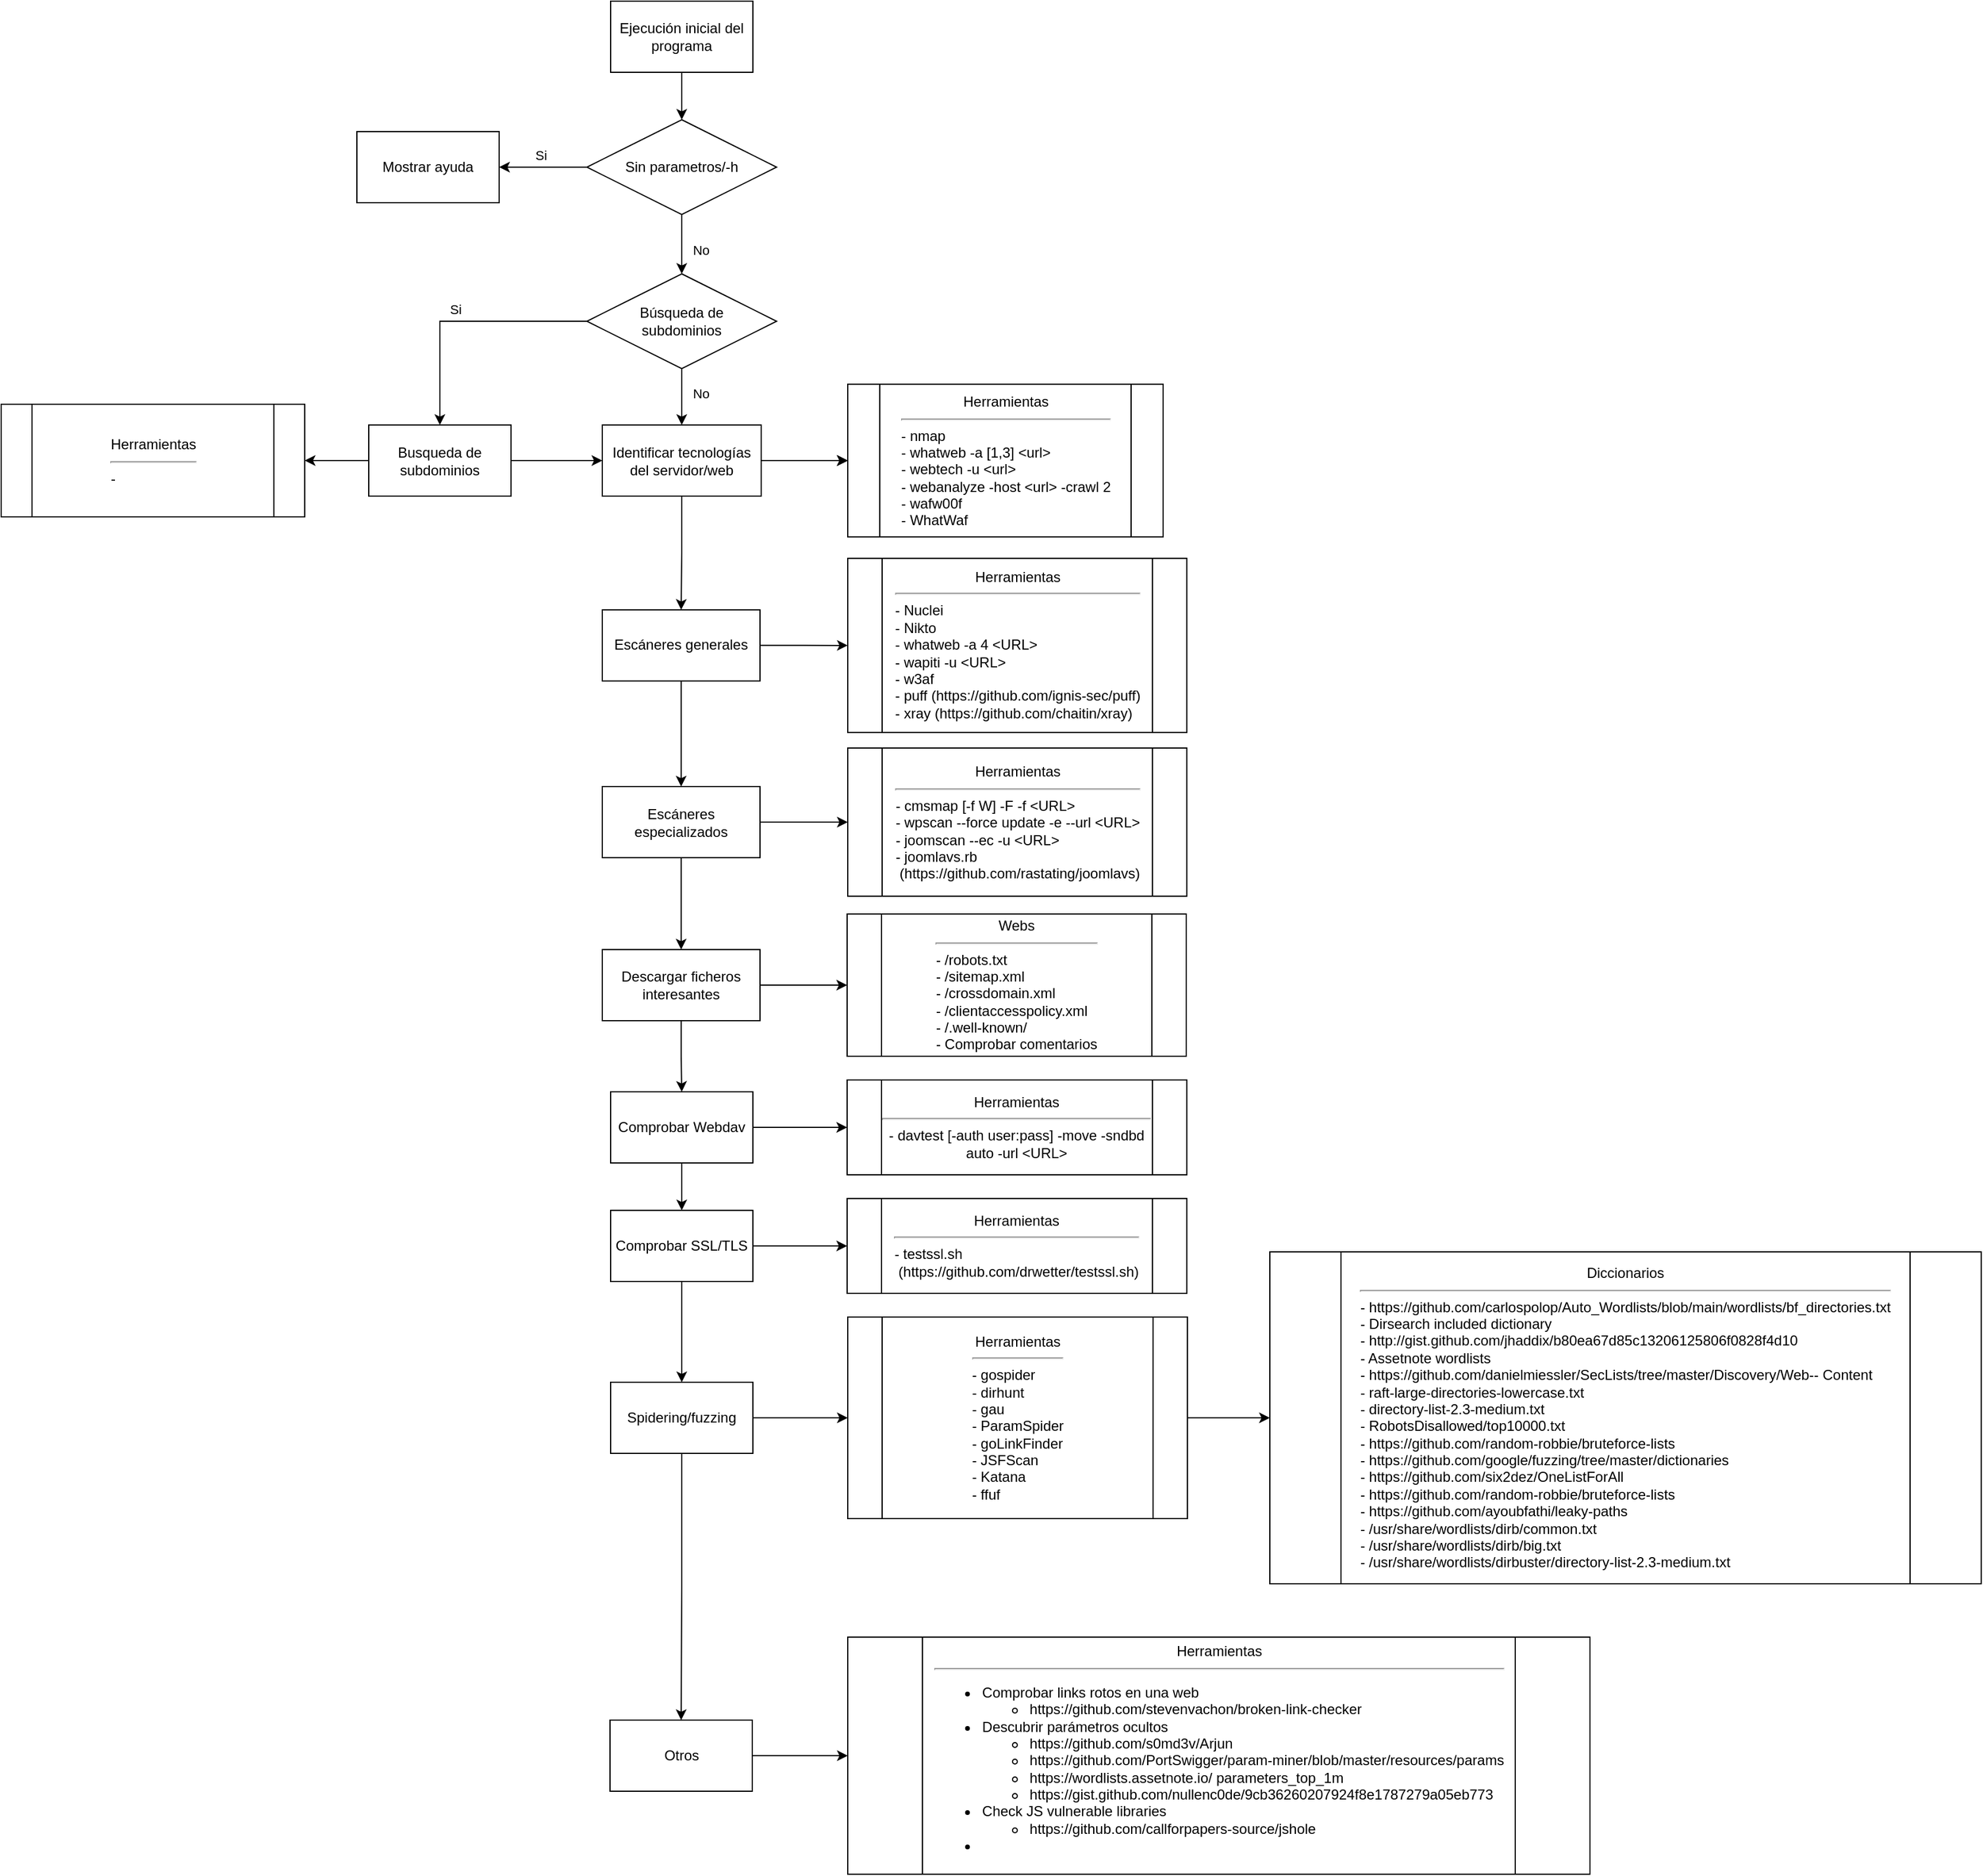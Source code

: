 <mxfile version="24.3.0" type="github">
  <diagram id="C5RBs43oDa-KdzZeNtuy" name="Page-1">
    <mxGraphModel dx="1147" dy="597" grid="1" gridSize="10" guides="1" tooltips="1" connect="1" arrows="1" fold="1" page="1" pageScale="1" pageWidth="827" pageHeight="1169" math="0" shadow="0">
      <root>
        <mxCell id="WIyWlLk6GJQsqaUBKTNV-0" />
        <mxCell id="WIyWlLk6GJQsqaUBKTNV-1" parent="WIyWlLk6GJQsqaUBKTNV-0" />
        <mxCell id="J5_poEPGG0RTB-6arFWy-14" value="Si" style="edgeStyle=orthogonalEdgeStyle;rounded=0;orthogonalLoop=1;jettySize=auto;html=1;" edge="1" parent="WIyWlLk6GJQsqaUBKTNV-1" source="J5_poEPGG0RTB-6arFWy-7" target="J5_poEPGG0RTB-6arFWy-13">
          <mxGeometry x="0.062" y="-10" relative="1" as="geometry">
            <mxPoint as="offset" />
          </mxGeometry>
        </mxCell>
        <mxCell id="J5_poEPGG0RTB-6arFWy-37" value="" style="edgeStyle=orthogonalEdgeStyle;rounded=0;orthogonalLoop=1;jettySize=auto;html=1;" edge="1" parent="WIyWlLk6GJQsqaUBKTNV-1" source="J5_poEPGG0RTB-6arFWy-7" target="J5_poEPGG0RTB-6arFWy-36">
          <mxGeometry relative="1" as="geometry" />
        </mxCell>
        <mxCell id="J5_poEPGG0RTB-6arFWy-7" value="Sin parametros/-h" style="rhombus;whiteSpace=wrap;html=1;" vertex="1" parent="WIyWlLk6GJQsqaUBKTNV-1">
          <mxGeometry x="494" y="100" width="160" height="80" as="geometry" />
        </mxCell>
        <mxCell id="J5_poEPGG0RTB-6arFWy-12" value="" style="edgeStyle=orthogonalEdgeStyle;rounded=0;orthogonalLoop=1;jettySize=auto;html=1;" edge="1" parent="WIyWlLk6GJQsqaUBKTNV-1" source="J5_poEPGG0RTB-6arFWy-11" target="J5_poEPGG0RTB-6arFWy-7">
          <mxGeometry relative="1" as="geometry" />
        </mxCell>
        <mxCell id="J5_poEPGG0RTB-6arFWy-11" value="Ejecución inicial del programa" style="rounded=0;whiteSpace=wrap;html=1;" vertex="1" parent="WIyWlLk6GJQsqaUBKTNV-1">
          <mxGeometry x="514" width="120" height="60" as="geometry" />
        </mxCell>
        <mxCell id="J5_poEPGG0RTB-6arFWy-13" value="Mostrar ayuda" style="whiteSpace=wrap;html=1;" vertex="1" parent="WIyWlLk6GJQsqaUBKTNV-1">
          <mxGeometry x="300" y="110" width="120" height="60" as="geometry" />
        </mxCell>
        <mxCell id="J5_poEPGG0RTB-6arFWy-22" value="" style="edgeStyle=orthogonalEdgeStyle;rounded=0;orthogonalLoop=1;jettySize=auto;html=1;" edge="1" parent="WIyWlLk6GJQsqaUBKTNV-1" source="J5_poEPGG0RTB-6arFWy-15" target="J5_poEPGG0RTB-6arFWy-21">
          <mxGeometry relative="1" as="geometry" />
        </mxCell>
        <mxCell id="J5_poEPGG0RTB-6arFWy-24" value="" style="edgeStyle=orthogonalEdgeStyle;rounded=0;orthogonalLoop=1;jettySize=auto;html=1;" edge="1" parent="WIyWlLk6GJQsqaUBKTNV-1" source="J5_poEPGG0RTB-6arFWy-15" target="J5_poEPGG0RTB-6arFWy-21">
          <mxGeometry relative="1" as="geometry" />
        </mxCell>
        <mxCell id="J5_poEPGG0RTB-6arFWy-25" value="" style="edgeStyle=orthogonalEdgeStyle;rounded=0;orthogonalLoop=1;jettySize=auto;html=1;" edge="1" parent="WIyWlLk6GJQsqaUBKTNV-1" source="J5_poEPGG0RTB-6arFWy-15" target="J5_poEPGG0RTB-6arFWy-21">
          <mxGeometry relative="1" as="geometry" />
        </mxCell>
        <mxCell id="J5_poEPGG0RTB-6arFWy-27" value="" style="edgeStyle=orthogonalEdgeStyle;rounded=0;orthogonalLoop=1;jettySize=auto;html=1;" edge="1" parent="WIyWlLk6GJQsqaUBKTNV-1" source="J5_poEPGG0RTB-6arFWy-15" target="J5_poEPGG0RTB-6arFWy-26">
          <mxGeometry relative="1" as="geometry" />
        </mxCell>
        <mxCell id="J5_poEPGG0RTB-6arFWy-15" value="Identificar tecnologías del servidor/web" style="whiteSpace=wrap;html=1;" vertex="1" parent="WIyWlLk6GJQsqaUBKTNV-1">
          <mxGeometry x="507" y="357.5" width="134" height="60" as="geometry" />
        </mxCell>
        <mxCell id="J5_poEPGG0RTB-6arFWy-21" value="Herramientas&lt;div&gt;&lt;hr&gt;&lt;/div&gt;&lt;div style=&quot;text-align: left;&quot;&gt;- nmap&lt;/div&gt;&lt;div style=&quot;text-align: left;&quot;&gt;- whatweb -a [1,3] &amp;lt;url&amp;gt;&lt;/div&gt;&lt;div style=&quot;text-align: left;&quot;&gt;- webtech -u &amp;lt;url&amp;gt;&lt;/div&gt;&lt;div&gt;&lt;div style=&quot;text-align: left;&quot;&gt;&lt;span style=&quot;background-color: initial;&quot;&gt;- webanalyze -host &amp;lt;url&amp;gt; -crawl 2&lt;/span&gt;&lt;/div&gt;&lt;/div&gt;&lt;div style=&quot;text-align: left;&quot;&gt;&lt;span style=&quot;background-color: initial;&quot;&gt;- wafw00f&lt;/span&gt;&lt;/div&gt;&lt;div style=&quot;text-align: left;&quot;&gt;&lt;span style=&quot;background-color: initial;&quot;&gt;- WhatWaf&lt;/span&gt;&lt;/div&gt;" style="shape=process;whiteSpace=wrap;html=1;backgroundOutline=1;" vertex="1" parent="WIyWlLk6GJQsqaUBKTNV-1">
          <mxGeometry x="714" y="323.13" width="266" height="128.75" as="geometry" />
        </mxCell>
        <mxCell id="J5_poEPGG0RTB-6arFWy-33" value="" style="edgeStyle=orthogonalEdgeStyle;rounded=0;orthogonalLoop=1;jettySize=auto;html=1;" edge="1" parent="WIyWlLk6GJQsqaUBKTNV-1" source="J5_poEPGG0RTB-6arFWy-26" target="J5_poEPGG0RTB-6arFWy-32">
          <mxGeometry relative="1" as="geometry" />
        </mxCell>
        <mxCell id="J5_poEPGG0RTB-6arFWy-52" value="" style="edgeStyle=orthogonalEdgeStyle;rounded=0;orthogonalLoop=1;jettySize=auto;html=1;" edge="1" parent="WIyWlLk6GJQsqaUBKTNV-1" source="J5_poEPGG0RTB-6arFWy-26" target="J5_poEPGG0RTB-6arFWy-30">
          <mxGeometry relative="1" as="geometry" />
        </mxCell>
        <mxCell id="J5_poEPGG0RTB-6arFWy-26" value="Escáneres generales" style="whiteSpace=wrap;html=1;" vertex="1" parent="WIyWlLk6GJQsqaUBKTNV-1">
          <mxGeometry x="507" y="513.43" width="133" height="60" as="geometry" />
        </mxCell>
        <mxCell id="J5_poEPGG0RTB-6arFWy-30" value="Herramientas&lt;div&gt;&lt;hr&gt;&lt;/div&gt;&lt;div style=&quot;text-align: left; line-height: 120%;&quot;&gt;&lt;font style=&quot;font-size: 12px;&quot;&gt;- Nuclei&lt;/font&gt;&lt;/div&gt;&lt;div style=&quot;text-align: left; line-height: 120%;&quot;&gt;&lt;font style=&quot;font-size: 12px;&quot;&gt;- Nikto&lt;/font&gt;&lt;/div&gt;&lt;div style=&quot;text-align: left; line-height: 120%;&quot;&gt;&lt;font style=&quot;font-size: 12px;&quot;&gt;- whatweb -a 4&amp;nbsp;&lt;span style=&quot;background-color: initial;&quot;&gt;&amp;lt;URL&amp;gt;&lt;/span&gt;&lt;/font&gt;&lt;/div&gt;&lt;div style=&quot;text-align: left; line-height: 120%;&quot;&gt;&lt;font style=&quot;font-size: 12px;&quot;&gt;- wapiti -u&amp;nbsp;&lt;span style=&quot;background-color: initial;&quot;&gt;&amp;lt;URL&amp;gt;&lt;/span&gt;&lt;/font&gt;&lt;/div&gt;&lt;div style=&quot;text-align: left; line-height: 120%;&quot;&gt;&lt;font style=&quot;font-size: 12px;&quot;&gt;- w3af&amp;nbsp;&lt;/font&gt;&lt;/div&gt;&lt;div style=&quot;line-height: 120%;&quot;&gt;&lt;div style=&quot;text-align: left; line-height: 120%;&quot;&gt;&lt;span style=&quot;background-color: initial;&quot;&gt;&lt;font style=&quot;font-size: 12px;&quot;&gt;- puff (https://github.com/ignis-sec/puff)&lt;/font&gt;&lt;/span&gt;&lt;/div&gt;&lt;div style=&quot;text-align: left; line-height: 120%;&quot;&gt;&lt;span style=&quot;background-color: initial;&quot;&gt;&lt;font style=&quot;font-size: 12px;&quot;&gt;- xray (https://github.com/chaitin/xray)&lt;/font&gt;&lt;/span&gt;&lt;/div&gt;&lt;/div&gt;" style="shape=process;whiteSpace=wrap;html=1;backgroundOutline=1;" vertex="1" parent="WIyWlLk6GJQsqaUBKTNV-1">
          <mxGeometry x="714" y="470" width="286" height="146.87" as="geometry" />
        </mxCell>
        <mxCell id="J5_poEPGG0RTB-6arFWy-35" value="" style="edgeStyle=orthogonalEdgeStyle;rounded=0;orthogonalLoop=1;jettySize=auto;html=1;" edge="1" parent="WIyWlLk6GJQsqaUBKTNV-1" source="J5_poEPGG0RTB-6arFWy-32" target="J5_poEPGG0RTB-6arFWy-34">
          <mxGeometry relative="1" as="geometry" />
        </mxCell>
        <mxCell id="J5_poEPGG0RTB-6arFWy-42" value="" style="edgeStyle=orthogonalEdgeStyle;rounded=0;orthogonalLoop=1;jettySize=auto;html=1;" edge="1" parent="WIyWlLk6GJQsqaUBKTNV-1" source="J5_poEPGG0RTB-6arFWy-32" target="J5_poEPGG0RTB-6arFWy-41">
          <mxGeometry relative="1" as="geometry" />
        </mxCell>
        <mxCell id="J5_poEPGG0RTB-6arFWy-32" value="Escáneres especializados" style="whiteSpace=wrap;html=1;" vertex="1" parent="WIyWlLk6GJQsqaUBKTNV-1">
          <mxGeometry x="507" y="662.5" width="133" height="60" as="geometry" />
        </mxCell>
        <mxCell id="J5_poEPGG0RTB-6arFWy-34" value="Herramientas&lt;div&gt;&lt;hr&gt;&lt;/div&gt;&lt;span style=&quot;background-color: initial;&quot;&gt;&lt;div style=&quot;text-align: left;&quot;&gt;&lt;span style=&quot;background-color: initial;&quot;&gt;- cmsmap [-f W] -F -f &amp;lt;URL&amp;gt;&lt;/span&gt;&lt;/div&gt;&lt;/span&gt;&lt;span style=&quot;background-color: initial;&quot;&gt;&lt;div style=&quot;text-align: left;&quot;&gt;&lt;span style=&quot;background-color: initial;&quot;&gt;- wpscan --force update -e --url&amp;nbsp;&lt;/span&gt;&lt;span style=&quot;background-color: initial;&quot;&gt;&amp;lt;URL&amp;gt;&lt;/span&gt;&lt;/div&gt;&lt;/span&gt;&lt;span style=&quot;background-color: initial;&quot;&gt;&lt;div style=&quot;text-align: left;&quot;&gt;&lt;span style=&quot;background-color: initial;&quot;&gt;- joomscan --ec -u&amp;nbsp;&lt;/span&gt;&lt;span style=&quot;background-color: initial;&quot;&gt;&amp;lt;URL&amp;gt;&lt;/span&gt;&lt;/div&gt;&lt;/span&gt;&lt;div style=&quot;text-align: left;&quot;&gt;&lt;span style=&quot;background-color: initial;&quot;&gt;- joomlavs.rb&lt;br&gt;&amp;nbsp;(&lt;/span&gt;&lt;span style=&quot;background-color: initial;&quot;&gt;https://github.com/rastating/joomlavs)&lt;/span&gt;&lt;/div&gt;" style="shape=process;whiteSpace=wrap;html=1;backgroundOutline=1;" vertex="1" parent="WIyWlLk6GJQsqaUBKTNV-1">
          <mxGeometry x="714" y="630" width="286" height="125" as="geometry" />
        </mxCell>
        <mxCell id="J5_poEPGG0RTB-6arFWy-38" value="" style="edgeStyle=orthogonalEdgeStyle;rounded=0;orthogonalLoop=1;jettySize=auto;html=1;" edge="1" parent="WIyWlLk6GJQsqaUBKTNV-1" source="J5_poEPGG0RTB-6arFWy-36" target="J5_poEPGG0RTB-6arFWy-15">
          <mxGeometry relative="1" as="geometry" />
        </mxCell>
        <mxCell id="J5_poEPGG0RTB-6arFWy-39" value="No" style="edgeLabel;html=1;align=center;verticalAlign=middle;resizable=0;points=[];" vertex="1" connectable="0" parent="J5_poEPGG0RTB-6arFWy-38">
          <mxGeometry x="-0.108" y="-1" relative="1" as="geometry">
            <mxPoint x="17" as="offset" />
          </mxGeometry>
        </mxCell>
        <mxCell id="J5_poEPGG0RTB-6arFWy-44" value="" style="edgeStyle=orthogonalEdgeStyle;rounded=0;orthogonalLoop=1;jettySize=auto;html=1;" edge="1" parent="WIyWlLk6GJQsqaUBKTNV-1" source="J5_poEPGG0RTB-6arFWy-36" target="J5_poEPGG0RTB-6arFWy-43">
          <mxGeometry relative="1" as="geometry" />
        </mxCell>
        <mxCell id="J5_poEPGG0RTB-6arFWy-46" value="Si" style="edgeLabel;html=1;align=center;verticalAlign=middle;resizable=0;points=[];" vertex="1" connectable="0" parent="J5_poEPGG0RTB-6arFWy-44">
          <mxGeometry x="0.053" y="1" relative="1" as="geometry">
            <mxPoint y="-11" as="offset" />
          </mxGeometry>
        </mxCell>
        <mxCell id="J5_poEPGG0RTB-6arFWy-36" value="Búsqueda de &lt;br&gt;subdominios" style="rhombus;whiteSpace=wrap;html=1;" vertex="1" parent="WIyWlLk6GJQsqaUBKTNV-1">
          <mxGeometry x="494" y="230" width="160" height="80" as="geometry" />
        </mxCell>
        <mxCell id="J5_poEPGG0RTB-6arFWy-40" value="No" style="edgeLabel;html=1;align=center;verticalAlign=middle;resizable=0;points=[];" vertex="1" connectable="0" parent="WIyWlLk6GJQsqaUBKTNV-1">
          <mxGeometry x="590.0" y="209.999" as="geometry" />
        </mxCell>
        <mxCell id="J5_poEPGG0RTB-6arFWy-56" value="" style="edgeStyle=orthogonalEdgeStyle;rounded=0;orthogonalLoop=1;jettySize=auto;html=1;" edge="1" parent="WIyWlLk6GJQsqaUBKTNV-1" source="J5_poEPGG0RTB-6arFWy-41" target="J5_poEPGG0RTB-6arFWy-55">
          <mxGeometry relative="1" as="geometry" />
        </mxCell>
        <mxCell id="J5_poEPGG0RTB-6arFWy-58" value="" style="edgeStyle=orthogonalEdgeStyle;rounded=0;orthogonalLoop=1;jettySize=auto;html=1;" edge="1" parent="WIyWlLk6GJQsqaUBKTNV-1" source="J5_poEPGG0RTB-6arFWy-41" target="J5_poEPGG0RTB-6arFWy-57">
          <mxGeometry relative="1" as="geometry" />
        </mxCell>
        <mxCell id="J5_poEPGG0RTB-6arFWy-41" value="Descargar ficheros interesantes" style="whiteSpace=wrap;html=1;" vertex="1" parent="WIyWlLk6GJQsqaUBKTNV-1">
          <mxGeometry x="507" y="800" width="133" height="60" as="geometry" />
        </mxCell>
        <mxCell id="J5_poEPGG0RTB-6arFWy-48" value="" style="edgeStyle=orthogonalEdgeStyle;rounded=0;orthogonalLoop=1;jettySize=auto;html=1;" edge="1" parent="WIyWlLk6GJQsqaUBKTNV-1" source="J5_poEPGG0RTB-6arFWy-43" target="J5_poEPGG0RTB-6arFWy-47">
          <mxGeometry relative="1" as="geometry" />
        </mxCell>
        <mxCell id="J5_poEPGG0RTB-6arFWy-49" style="edgeStyle=orthogonalEdgeStyle;rounded=0;orthogonalLoop=1;jettySize=auto;html=1;entryX=0;entryY=0.5;entryDx=0;entryDy=0;" edge="1" parent="WIyWlLk6GJQsqaUBKTNV-1" source="J5_poEPGG0RTB-6arFWy-43" target="J5_poEPGG0RTB-6arFWy-15">
          <mxGeometry relative="1" as="geometry" />
        </mxCell>
        <mxCell id="J5_poEPGG0RTB-6arFWy-43" value="Busqueda de subdominios" style="whiteSpace=wrap;html=1;" vertex="1" parent="WIyWlLk6GJQsqaUBKTNV-1">
          <mxGeometry x="310" y="357.5" width="120" height="60" as="geometry" />
        </mxCell>
        <mxCell id="J5_poEPGG0RTB-6arFWy-47" value="Herramientas&lt;div&gt;&lt;hr&gt;&lt;/div&gt;&lt;div style=&quot;text-align: left;&quot;&gt;-&amp;nbsp;&lt;/div&gt;" style="shape=process;whiteSpace=wrap;html=1;backgroundOutline=1;" vertex="1" parent="WIyWlLk6GJQsqaUBKTNV-1">
          <mxGeometry y="340" width="256" height="95" as="geometry" />
        </mxCell>
        <mxCell id="J5_poEPGG0RTB-6arFWy-55" value="Webs&lt;hr&gt;&lt;div style=&quot;text-align: left;&quot;&gt;&lt;span style=&quot;background-color: initial;&quot;&gt;- /robots.txt&lt;/span&gt;&lt;/div&gt;&lt;div style=&quot;text-align: left;&quot;&gt;- /sitemap.xml&lt;/div&gt;&lt;div style=&quot;text-align: left;&quot;&gt;- /crossdomain.xml&lt;/div&gt;&lt;div style=&quot;text-align: left;&quot;&gt;- /&lt;span style=&quot;background-color: initial;&quot;&gt;clientaccesspolicy.xml&lt;/span&gt;&lt;/div&gt;&lt;div style=&quot;text-align: left;&quot;&gt;- /.well-known/&lt;/div&gt;&lt;div style=&quot;text-align: left;&quot;&gt;- Comprobar comentarios&lt;/div&gt;" style="shape=process;whiteSpace=wrap;html=1;backgroundOutline=1;" vertex="1" parent="WIyWlLk6GJQsqaUBKTNV-1">
          <mxGeometry x="713.5" y="770" width="286" height="120" as="geometry" />
        </mxCell>
        <mxCell id="J5_poEPGG0RTB-6arFWy-60" value="" style="edgeStyle=orthogonalEdgeStyle;rounded=0;orthogonalLoop=1;jettySize=auto;html=1;" edge="1" parent="WIyWlLk6GJQsqaUBKTNV-1" source="J5_poEPGG0RTB-6arFWy-57" target="J5_poEPGG0RTB-6arFWy-59">
          <mxGeometry relative="1" as="geometry" />
        </mxCell>
        <mxCell id="J5_poEPGG0RTB-6arFWy-63" value="" style="edgeStyle=orthogonalEdgeStyle;rounded=0;orthogonalLoop=1;jettySize=auto;html=1;" edge="1" parent="WIyWlLk6GJQsqaUBKTNV-1" source="J5_poEPGG0RTB-6arFWy-57" target="J5_poEPGG0RTB-6arFWy-62">
          <mxGeometry relative="1" as="geometry" />
        </mxCell>
        <mxCell id="J5_poEPGG0RTB-6arFWy-57" value="Comprobar Webdav" style="whiteSpace=wrap;html=1;" vertex="1" parent="WIyWlLk6GJQsqaUBKTNV-1">
          <mxGeometry x="514" y="920" width="120" height="60" as="geometry" />
        </mxCell>
        <mxCell id="J5_poEPGG0RTB-6arFWy-59" value="Herramientas&lt;hr&gt;- davtest [-auth user:pass] -move -sndbd auto -url &amp;lt;URL&amp;gt;" style="shape=process;whiteSpace=wrap;html=1;backgroundOutline=1;" vertex="1" parent="WIyWlLk6GJQsqaUBKTNV-1">
          <mxGeometry x="713.5" y="910" width="286.5" height="80" as="geometry" />
        </mxCell>
        <mxCell id="J5_poEPGG0RTB-6arFWy-61" value="Herramientas&lt;hr&gt;&lt;div style=&quot;text-align: left;&quot;&gt;&lt;ul&gt;&lt;li&gt;&lt;span style=&quot;background-color: initial;&quot;&gt;Comprobar links rotos en una web&lt;/span&gt;&lt;/li&gt;&lt;ul&gt;&lt;li&gt;&lt;span style=&quot;background-color: initial;&quot;&gt;https://github.com/stevenvachon/broken-link-checker&lt;br&gt;&lt;/span&gt;&lt;/li&gt;&lt;/ul&gt;&lt;li&gt;&lt;span style=&quot;background-color: initial;&quot;&gt;Descubrir parámetros ocultos&lt;/span&gt;&lt;/li&gt;&lt;ul&gt;&lt;li&gt;https://github.com/s0md3v/Arjun&lt;br&gt;&lt;/li&gt;&lt;li&gt;https://github.com/PortSwigger/param-miner/blob/master/resources/params&lt;br&gt;&lt;/li&gt;&lt;li&gt;https://wordlists.assetnote.io/&amp;nbsp;parameters_top_1m&lt;br&gt;&lt;/li&gt;&lt;li&gt;https://gist.github.com/nullenc0de/9cb36260207924f8e1787279a05eb773&lt;br&gt;&lt;/li&gt;&lt;/ul&gt;&lt;li&gt;Check JS vulnerable libraries&lt;/li&gt;&lt;ul&gt;&lt;li&gt;https://github.com/callforpapers-source/jshole&lt;br&gt;&lt;/li&gt;&lt;/ul&gt;&lt;li&gt;&lt;br&gt;&lt;/li&gt;&lt;/ul&gt;&lt;/div&gt;" style="shape=process;whiteSpace=wrap;html=1;backgroundOutline=1;" vertex="1" parent="WIyWlLk6GJQsqaUBKTNV-1">
          <mxGeometry x="714" y="1380" width="626" height="200" as="geometry" />
        </mxCell>
        <mxCell id="J5_poEPGG0RTB-6arFWy-65" value="" style="edgeStyle=orthogonalEdgeStyle;rounded=0;orthogonalLoop=1;jettySize=auto;html=1;" edge="1" parent="WIyWlLk6GJQsqaUBKTNV-1" source="J5_poEPGG0RTB-6arFWy-62" target="J5_poEPGG0RTB-6arFWy-64">
          <mxGeometry relative="1" as="geometry" />
        </mxCell>
        <mxCell id="J5_poEPGG0RTB-6arFWy-67" value="" style="edgeStyle=orthogonalEdgeStyle;rounded=0;orthogonalLoop=1;jettySize=auto;html=1;" edge="1" parent="WIyWlLk6GJQsqaUBKTNV-1" source="J5_poEPGG0RTB-6arFWy-62" target="J5_poEPGG0RTB-6arFWy-66">
          <mxGeometry relative="1" as="geometry" />
        </mxCell>
        <mxCell id="J5_poEPGG0RTB-6arFWy-62" value="Comprobar SSL/TLS" style="whiteSpace=wrap;html=1;" vertex="1" parent="WIyWlLk6GJQsqaUBKTNV-1">
          <mxGeometry x="514" y="1020" width="120" height="60" as="geometry" />
        </mxCell>
        <mxCell id="J5_poEPGG0RTB-6arFWy-64" value="Herramientas&lt;hr&gt;&lt;div style=&quot;text-align: left;&quot;&gt;&lt;span style=&quot;background-color: initial;&quot;&gt;- testssl.sh&lt;br&gt;&amp;nbsp;(https://github.com/drwetter/testssl.sh)&lt;/span&gt;&lt;/div&gt;" style="shape=process;whiteSpace=wrap;html=1;backgroundOutline=1;" vertex="1" parent="WIyWlLk6GJQsqaUBKTNV-1">
          <mxGeometry x="713.5" y="1010" width="286.5" height="80" as="geometry" />
        </mxCell>
        <mxCell id="J5_poEPGG0RTB-6arFWy-69" value="" style="edgeStyle=orthogonalEdgeStyle;rounded=0;orthogonalLoop=1;jettySize=auto;html=1;" edge="1" parent="WIyWlLk6GJQsqaUBKTNV-1" source="J5_poEPGG0RTB-6arFWy-66" target="J5_poEPGG0RTB-6arFWy-68">
          <mxGeometry relative="1" as="geometry" />
        </mxCell>
        <mxCell id="J5_poEPGG0RTB-6arFWy-75" value="" style="edgeStyle=orthogonalEdgeStyle;rounded=0;orthogonalLoop=1;jettySize=auto;html=1;" edge="1" parent="WIyWlLk6GJQsqaUBKTNV-1" source="J5_poEPGG0RTB-6arFWy-66" target="J5_poEPGG0RTB-6arFWy-74">
          <mxGeometry relative="1" as="geometry" />
        </mxCell>
        <mxCell id="J5_poEPGG0RTB-6arFWy-66" value="Spidering/fuzzing" style="whiteSpace=wrap;html=1;" vertex="1" parent="WIyWlLk6GJQsqaUBKTNV-1">
          <mxGeometry x="514" y="1165" width="120" height="60" as="geometry" />
        </mxCell>
        <mxCell id="J5_poEPGG0RTB-6arFWy-71" value="" style="edgeStyle=orthogonalEdgeStyle;rounded=0;orthogonalLoop=1;jettySize=auto;html=1;" edge="1" parent="WIyWlLk6GJQsqaUBKTNV-1" source="J5_poEPGG0RTB-6arFWy-68" target="J5_poEPGG0RTB-6arFWy-70">
          <mxGeometry relative="1" as="geometry" />
        </mxCell>
        <mxCell id="J5_poEPGG0RTB-6arFWy-68" value="Herramientas&lt;hr&gt;&lt;div style=&quot;text-align: left;&quot;&gt;&lt;span style=&quot;background-color: initial;&quot;&gt;- gospider&lt;/span&gt;&lt;/div&gt;&lt;div style=&quot;text-align: left;&quot;&gt;- dirhunt&lt;/div&gt;&lt;div style=&quot;text-align: left;&quot;&gt;- gau&lt;/div&gt;&lt;div style=&quot;text-align: left;&quot;&gt;- ParamSpider&lt;/div&gt;&lt;div style=&quot;text-align: left;&quot;&gt;- goLinkFinder&lt;/div&gt;&lt;div style=&quot;text-align: left;&quot;&gt;- JSFScan&lt;/div&gt;&lt;div style=&quot;text-align: left;&quot;&gt;- Katana&lt;/div&gt;&lt;div style=&quot;text-align: left;&quot;&gt;- ffuf&lt;/div&gt;" style="shape=process;whiteSpace=wrap;html=1;backgroundOutline=1;" vertex="1" parent="WIyWlLk6GJQsqaUBKTNV-1">
          <mxGeometry x="714" y="1110" width="286.5" height="170" as="geometry" />
        </mxCell>
        <mxCell id="J5_poEPGG0RTB-6arFWy-70" value="Diccionarios&lt;hr&gt;&lt;div style=&quot;text-align: left;&quot;&gt;- https://github.com/carlospolop/Auto_Wordlists/blob/main/wordlists/bf_directories.txt&lt;/div&gt;&lt;div style=&quot;text-align: left;&quot;&gt;- Dirsearch included dictionary&lt;/div&gt;&lt;div style=&quot;text-align: left;&quot;&gt;- http://gist.github.com/jhaddix/b80ea67d85c13206125806f0828f4d10&lt;/div&gt;&lt;div style=&quot;text-align: left;&quot;&gt;- Assetnote wordlists&lt;/div&gt;&lt;div style=&quot;text-align: left;&quot;&gt;- https://github.com/danielmiessler/SecLists/tree/master/Discovery/Web-- Content&lt;/div&gt;&lt;div style=&quot;text-align: left;&quot;&gt;- raft-large-directories-lowercase.txt&lt;/div&gt;&lt;div style=&quot;text-align: left;&quot;&gt;- directory-list-2.3-medium.txt&lt;/div&gt;&lt;div style=&quot;text-align: left;&quot;&gt;- RobotsDisallowed/top10000.txt&lt;/div&gt;&lt;div style=&quot;text-align: left;&quot;&gt;- https://github.com/random-robbie/bruteforce-lists&lt;/div&gt;&lt;div style=&quot;text-align: left;&quot;&gt;- https://github.com/google/fuzzing/tree/master/dictionaries&lt;/div&gt;&lt;div style=&quot;text-align: left;&quot;&gt;- https://github.com/six2dez/OneListForAll&lt;/div&gt;&lt;div style=&quot;text-align: left;&quot;&gt;- https://github.com/random-robbie/bruteforce-lists&lt;/div&gt;&lt;div style=&quot;text-align: left;&quot;&gt;- https://github.com/ayoubfathi/leaky-paths&lt;/div&gt;&lt;div style=&quot;text-align: left;&quot;&gt;- /usr/share/wordlists/dirb/common.txt&lt;/div&gt;&lt;div style=&quot;text-align: left;&quot;&gt;- /usr/share/wordlists/dirb/big.txt&lt;/div&gt;&lt;div style=&quot;text-align: left;&quot;&gt;- /usr/share/wordlists/dirbuster/directory-list-2.3-medium.txt&lt;/div&gt;" style="shape=process;whiteSpace=wrap;html=1;backgroundOutline=1;align=center;" vertex="1" parent="WIyWlLk6GJQsqaUBKTNV-1">
          <mxGeometry x="1070" y="1055" width="600" height="280" as="geometry" />
        </mxCell>
        <mxCell id="J5_poEPGG0RTB-6arFWy-76" value="" style="edgeStyle=orthogonalEdgeStyle;rounded=0;orthogonalLoop=1;jettySize=auto;html=1;" edge="1" parent="WIyWlLk6GJQsqaUBKTNV-1" source="J5_poEPGG0RTB-6arFWy-74" target="J5_poEPGG0RTB-6arFWy-61">
          <mxGeometry relative="1" as="geometry" />
        </mxCell>
        <mxCell id="J5_poEPGG0RTB-6arFWy-74" value="Otros" style="whiteSpace=wrap;html=1;" vertex="1" parent="WIyWlLk6GJQsqaUBKTNV-1">
          <mxGeometry x="513.5" y="1450" width="120" height="60" as="geometry" />
        </mxCell>
      </root>
    </mxGraphModel>
  </diagram>
</mxfile>
